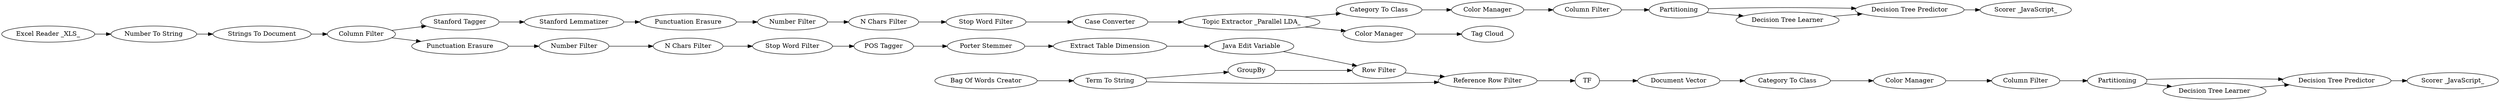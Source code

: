 digraph {
	"-2528878542336250836_55" [label="Color Manager"]
	"-303338071998038699_50" [label="Row Filter"]
	"-2528878542336250836_770" [label="Decision Tree Predictor"]
	"-303338071998038699_51" [label="Reference Row Filter"]
	"-303338071998038699_65" [label=TF]
	"-2528878542336250836_13" [label="Document Vector"]
	"-2528878542336250836_57" [label=Partitioning]
	"-2528878542336250836_97" [label="Decision Tree Predictor"]
	"-2528878542336250836_777" [label="Scorer _JavaScript_"]
	"-2528878542336250836_58" [label="Column Filter"]
	"-224635246272186800_41" [label="Stanford Tagger"]
	"-224635246272186800_33" [label="Case Converter"]
	"4834028522682503264_4" [label="Porter Stemmer"]
	"-224635246272186800_30" [label="Number Filter"]
	"-224635246272186800_42" [label="Stop Word Filter"]
	"-2528878542336250836_779" [label="Scorer _JavaScript_"]
	"4834028522682503264_3" [label="N Chars Filter"]
	"-303338071998038699_66" [label="Extract Table Dimension"]
	"-224635246272186800_29" [label="Punctuation Erasure"]
	"-2528878542336250836_774" [label="Color Manager"]
	"-2528878542336250836_772" [label="Column Filter"]
	"-5902464200322730879_1" [label="Excel Reader _XLS_"]
	"-2528878542336250836_776" [label="Decision Tree Learner"]
	"-303338071998038699_68" [label="Bag Of Words Creator"]
	"-224635246272186800_31" [label="N Chars Filter"]
	"-2528878542336250836_296" [label="Topic Extractor _Parallel LDA_"]
	"-303338071998038699_67" [label="Java Edit Variable"]
	"4834028522682503264_7" [label="POS Tagger"]
	"4834028522682503264_6" [label="Stop Word Filter"]
	"4834028522682503264_5" [label="Punctuation Erasure"]
	"-5902464200322730879_14" [label="Column Filter"]
	"4834028522682503264_8" [label="Number Filter"]
	"-5902464200322730879_2" [label="Strings To Document"]
	"-2528878542336250836_96" [label="Decision Tree Learner"]
	"-2528878542336250836_771" [label="Category To Class"]
	"-2528878542336250836_768" [label="Tag Cloud"]
	"-5902464200322730879_3" [label="Number To String"]
	"-2528878542336250836_12" [label="Category To Class"]
	"-2528878542336250836_769" [label="Color Manager"]
	"-303338071998038699_48" [label="Term To String"]
	"-224635246272186800_35" [label="Stanford Lemmatizer"]
	"-2528878542336250836_773" [label=Partitioning]
	"-303338071998038699_49" [label=GroupBy]
	"-224635246272186800_29" -> "-224635246272186800_30"
	"-303338071998038699_65" -> "-2528878542336250836_13"
	"-2528878542336250836_772" -> "-2528878542336250836_773"
	"-303338071998038699_66" -> "-303338071998038699_67"
	"-224635246272186800_33" -> "-2528878542336250836_296"
	"4834028522682503264_4" -> "-303338071998038699_66"
	"-5902464200322730879_1" -> "-5902464200322730879_3"
	"4834028522682503264_7" -> "4834028522682503264_4"
	"-5902464200322730879_2" -> "-5902464200322730879_14"
	"4834028522682503264_5" -> "4834028522682503264_8"
	"-224635246272186800_41" -> "-224635246272186800_35"
	"4834028522682503264_3" -> "4834028522682503264_6"
	"-303338071998038699_68" -> "-303338071998038699_48"
	"-5902464200322730879_14" -> "4834028522682503264_5"
	"-2528878542336250836_771" -> "-2528878542336250836_774"
	"-2528878542336250836_769" -> "-2528878542336250836_768"
	"-2528878542336250836_12" -> "-2528878542336250836_55"
	"-2528878542336250836_58" -> "-2528878542336250836_57"
	"-2528878542336250836_773" -> "-2528878542336250836_776"
	"-303338071998038699_48" -> "-303338071998038699_51"
	"-303338071998038699_51" -> "-303338071998038699_65"
	"-2528878542336250836_770" -> "-2528878542336250836_779"
	"-2528878542336250836_774" -> "-2528878542336250836_772"
	"-224635246272186800_35" -> "-224635246272186800_29"
	"-2528878542336250836_57" -> "-2528878542336250836_96"
	"-303338071998038699_50" -> "-303338071998038699_51"
	"-224635246272186800_42" -> "-224635246272186800_33"
	"-2528878542336250836_296" -> "-2528878542336250836_771"
	"-2528878542336250836_55" -> "-2528878542336250836_58"
	"-2528878542336250836_773" -> "-2528878542336250836_770"
	"-303338071998038699_48" -> "-303338071998038699_49"
	"-5902464200322730879_14" -> "-224635246272186800_41"
	"-224635246272186800_31" -> "-224635246272186800_42"
	"-5902464200322730879_3" -> "-5902464200322730879_2"
	"-2528878542336250836_776" -> "-2528878542336250836_770"
	"4834028522682503264_6" -> "4834028522682503264_7"
	"-2528878542336250836_57" -> "-2528878542336250836_97"
	"-2528878542336250836_96" -> "-2528878542336250836_97"
	"-303338071998038699_67" -> "-303338071998038699_50"
	"-2528878542336250836_13" -> "-2528878542336250836_12"
	"-2528878542336250836_97" -> "-2528878542336250836_777"
	"-303338071998038699_49" -> "-303338071998038699_50"
	"-224635246272186800_30" -> "-224635246272186800_31"
	"4834028522682503264_8" -> "4834028522682503264_3"
	"-2528878542336250836_296" -> "-2528878542336250836_769"
	rankdir=LR
}
